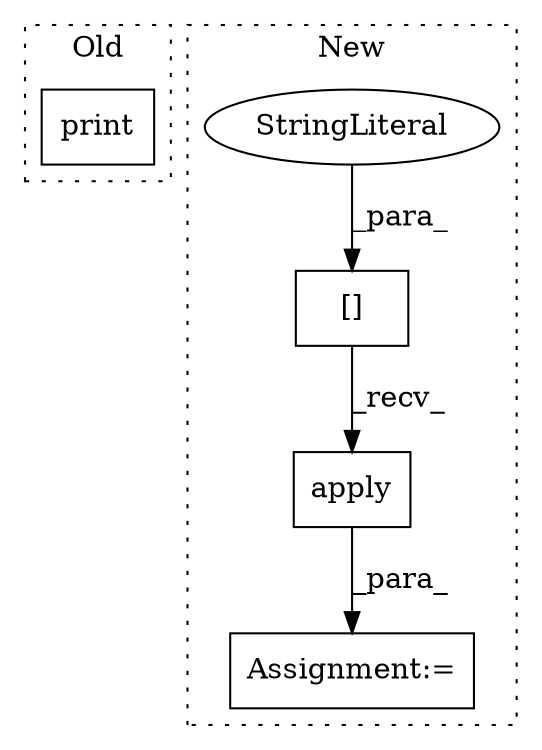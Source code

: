 digraph G {
subgraph cluster0 {
1 [label="print" a="32" s="64906,64924" l="6,1" shape="box"];
label = "Old";
style="dotted";
}
subgraph cluster1 {
2 [label="apply" a="32" s="65936,65960" l="6,1" shape="box"];
3 [label="Assignment:=" a="7" s="65906" l="1" shape="box"];
4 [label="[]" a="2" s="65912,65934" l="14,1" shape="box"];
5 [label="StringLiteral" a="45" s="65926" l="8" shape="ellipse"];
label = "New";
style="dotted";
}
2 -> 3 [label="_para_"];
4 -> 2 [label="_recv_"];
5 -> 4 [label="_para_"];
}